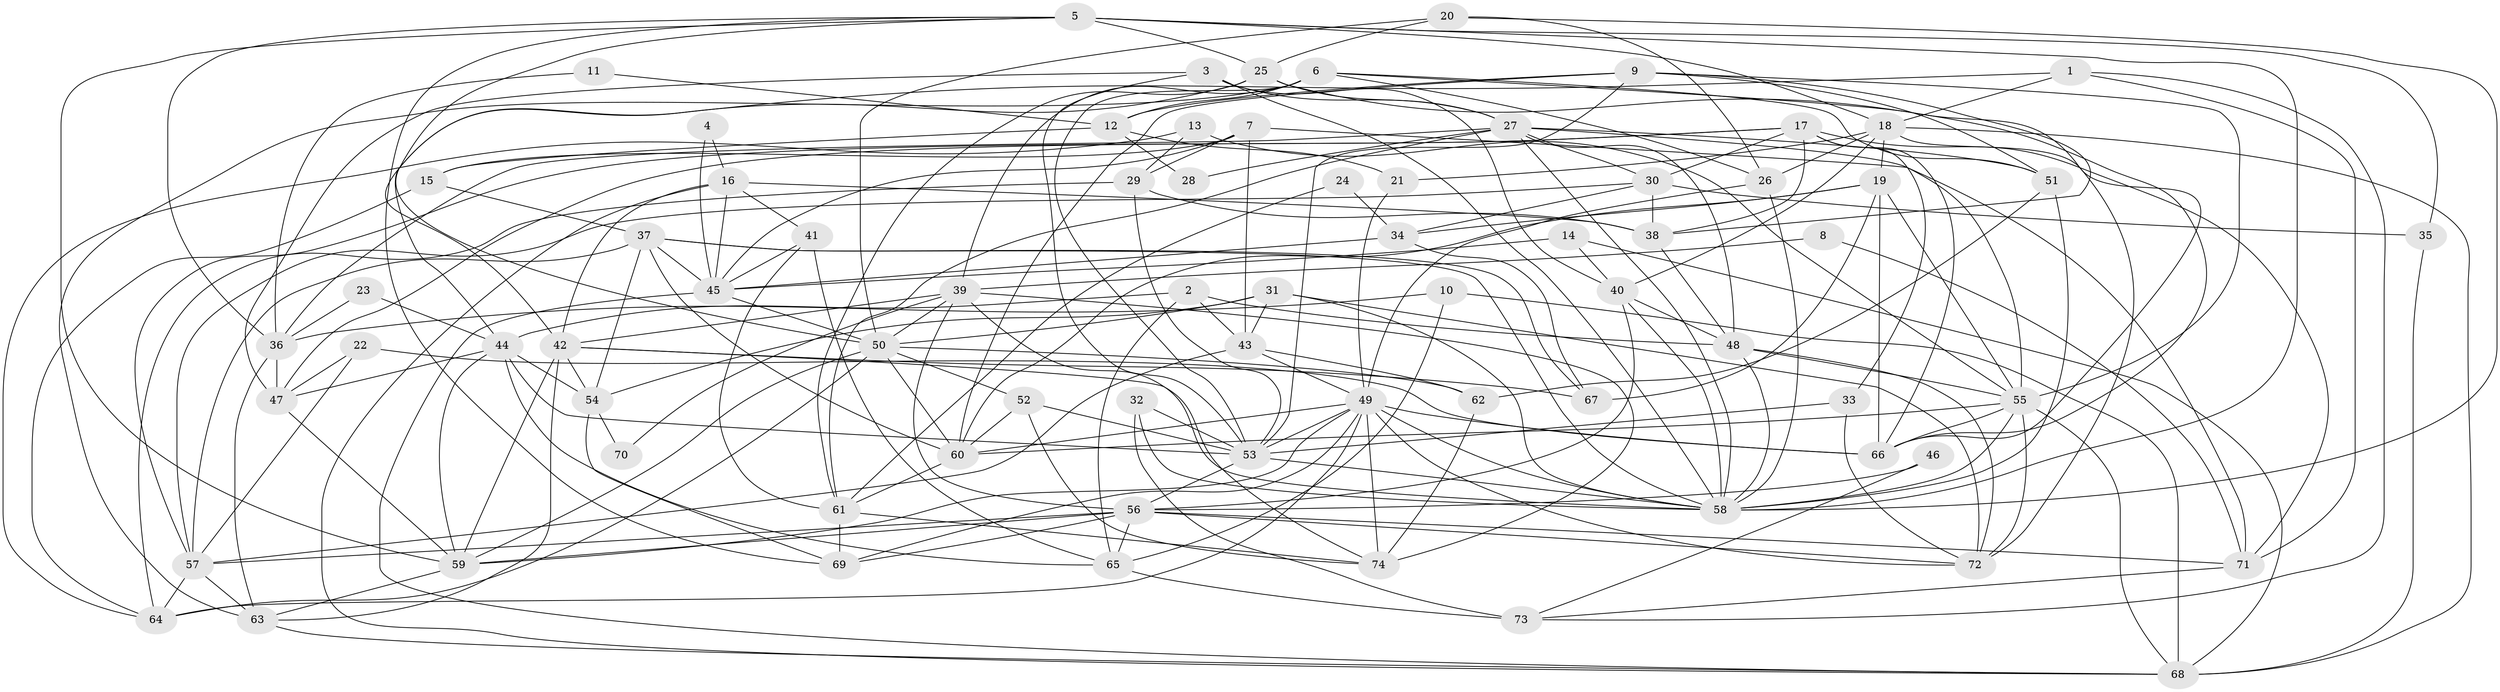 // original degree distribution, {5: 0.19727891156462585, 4: 0.272108843537415, 3: 0.25170068027210885, 7: 0.04081632653061224, 2: 0.14285714285714285, 6: 0.08163265306122448, 8: 0.013605442176870748}
// Generated by graph-tools (version 1.1) at 2025/50/03/09/25 03:50:03]
// undirected, 74 vertices, 214 edges
graph export_dot {
graph [start="1"]
  node [color=gray90,style=filled];
  1;
  2;
  3;
  4;
  5;
  6;
  7;
  8;
  9;
  10;
  11;
  12;
  13;
  14;
  15;
  16;
  17;
  18;
  19;
  20;
  21;
  22;
  23;
  24;
  25;
  26;
  27;
  28;
  29;
  30;
  31;
  32;
  33;
  34;
  35;
  36;
  37;
  38;
  39;
  40;
  41;
  42;
  43;
  44;
  45;
  46;
  47;
  48;
  49;
  50;
  51;
  52;
  53;
  54;
  55;
  56;
  57;
  58;
  59;
  60;
  61;
  62;
  63;
  64;
  65;
  66;
  67;
  68;
  69;
  70;
  71;
  72;
  73;
  74;
  1 -- 18 [weight=1.0];
  1 -- 44 [weight=1.0];
  1 -- 71 [weight=1.0];
  1 -- 73 [weight=1.0];
  2 -- 43 [weight=1.0];
  2 -- 44 [weight=1.0];
  2 -- 48 [weight=1.0];
  2 -- 65 [weight=1.0];
  3 -- 27 [weight=1.0];
  3 -- 40 [weight=1.0];
  3 -- 47 [weight=1.0];
  3 -- 53 [weight=1.0];
  3 -- 58 [weight=1.0];
  4 -- 16 [weight=1.0];
  4 -- 45 [weight=1.0];
  5 -- 18 [weight=1.0];
  5 -- 25 [weight=1.0];
  5 -- 35 [weight=1.0];
  5 -- 36 [weight=1.0];
  5 -- 50 [weight=1.0];
  5 -- 58 [weight=1.0];
  5 -- 59 [weight=1.0];
  5 -- 69 [weight=1.0];
  6 -- 12 [weight=1.0];
  6 -- 26 [weight=1.0];
  6 -- 39 [weight=1.0];
  6 -- 51 [weight=1.0];
  6 -- 53 [weight=1.0];
  6 -- 63 [weight=1.0];
  6 -- 66 [weight=1.0];
  7 -- 15 [weight=1.0];
  7 -- 29 [weight=1.0];
  7 -- 43 [weight=1.0];
  7 -- 45 [weight=1.0];
  7 -- 71 [weight=1.0];
  8 -- 39 [weight=1.0];
  8 -- 71 [weight=1.0];
  9 -- 12 [weight=1.0];
  9 -- 38 [weight=1.0];
  9 -- 51 [weight=1.0];
  9 -- 53 [weight=1.0];
  9 -- 55 [weight=1.0];
  9 -- 60 [weight=1.0];
  10 -- 36 [weight=1.0];
  10 -- 65 [weight=1.0];
  10 -- 68 [weight=1.0];
  11 -- 12 [weight=1.0];
  11 -- 36 [weight=1.0];
  12 -- 15 [weight=1.0];
  12 -- 21 [weight=1.0];
  12 -- 28 [weight=1.0];
  13 -- 29 [weight=1.0];
  13 -- 55 [weight=1.0];
  13 -- 64 [weight=1.0];
  14 -- 40 [weight=1.0];
  14 -- 45 [weight=1.0];
  14 -- 68 [weight=1.0];
  15 -- 37 [weight=1.0];
  15 -- 64 [weight=1.0];
  16 -- 38 [weight=1.0];
  16 -- 41 [weight=1.0];
  16 -- 42 [weight=1.0];
  16 -- 45 [weight=1.0];
  16 -- 68 [weight=1.0];
  17 -- 30 [weight=1.0];
  17 -- 33 [weight=1.0];
  17 -- 38 [weight=1.0];
  17 -- 47 [weight=1.0];
  17 -- 57 [weight=1.0];
  17 -- 66 [weight=1.0];
  17 -- 71 [weight=1.0];
  18 -- 19 [weight=1.0];
  18 -- 21 [weight=1.0];
  18 -- 26 [weight=1.0];
  18 -- 40 [weight=1.0];
  18 -- 68 [weight=2.0];
  18 -- 72 [weight=1.0];
  19 -- 34 [weight=1.0];
  19 -- 55 [weight=1.0];
  19 -- 60 [weight=1.0];
  19 -- 66 [weight=1.0];
  19 -- 67 [weight=1.0];
  20 -- 25 [weight=1.0];
  20 -- 26 [weight=1.0];
  20 -- 50 [weight=1.0];
  20 -- 58 [weight=1.0];
  21 -- 49 [weight=1.0];
  22 -- 47 [weight=1.0];
  22 -- 57 [weight=1.0];
  22 -- 66 [weight=1.0];
  23 -- 36 [weight=1.0];
  23 -- 44 [weight=1.0];
  24 -- 34 [weight=1.0];
  24 -- 61 [weight=1.0];
  25 -- 27 [weight=1.0];
  25 -- 42 [weight=1.0];
  25 -- 61 [weight=1.0];
  25 -- 66 [weight=1.0];
  26 -- 49 [weight=1.0];
  26 -- 58 [weight=1.0];
  27 -- 28 [weight=1.0];
  27 -- 30 [weight=1.0];
  27 -- 36 [weight=1.0];
  27 -- 48 [weight=1.0];
  27 -- 51 [weight=1.0];
  27 -- 55 [weight=1.0];
  27 -- 58 [weight=1.0];
  27 -- 61 [weight=1.0];
  29 -- 38 [weight=1.0];
  29 -- 53 [weight=1.0];
  29 -- 64 [weight=1.0];
  30 -- 34 [weight=1.0];
  30 -- 35 [weight=1.0];
  30 -- 38 [weight=1.0];
  30 -- 57 [weight=1.0];
  31 -- 43 [weight=1.0];
  31 -- 50 [weight=1.0];
  31 -- 54 [weight=1.0];
  31 -- 58 [weight=1.0];
  31 -- 72 [weight=1.0];
  32 -- 53 [weight=1.0];
  32 -- 58 [weight=1.0];
  32 -- 73 [weight=2.0];
  33 -- 53 [weight=1.0];
  33 -- 72 [weight=1.0];
  34 -- 45 [weight=1.0];
  34 -- 67 [weight=1.0];
  35 -- 68 [weight=1.0];
  36 -- 47 [weight=1.0];
  36 -- 63 [weight=1.0];
  37 -- 45 [weight=1.0];
  37 -- 54 [weight=1.0];
  37 -- 57 [weight=1.0];
  37 -- 58 [weight=1.0];
  37 -- 60 [weight=1.0];
  37 -- 67 [weight=1.0];
  38 -- 48 [weight=1.0];
  39 -- 42 [weight=1.0];
  39 -- 50 [weight=1.0];
  39 -- 56 [weight=1.0];
  39 -- 58 [weight=1.0];
  39 -- 70 [weight=1.0];
  39 -- 74 [weight=1.0];
  40 -- 48 [weight=1.0];
  40 -- 56 [weight=1.0];
  40 -- 58 [weight=1.0];
  41 -- 45 [weight=1.0];
  41 -- 61 [weight=1.0];
  41 -- 65 [weight=1.0];
  42 -- 54 [weight=1.0];
  42 -- 59 [weight=1.0];
  42 -- 63 [weight=1.0];
  42 -- 67 [weight=1.0];
  42 -- 74 [weight=1.0];
  43 -- 49 [weight=1.0];
  43 -- 57 [weight=1.0];
  43 -- 62 [weight=1.0];
  44 -- 47 [weight=1.0];
  44 -- 53 [weight=1.0];
  44 -- 54 [weight=1.0];
  44 -- 59 [weight=1.0];
  44 -- 65 [weight=1.0];
  45 -- 50 [weight=1.0];
  45 -- 68 [weight=1.0];
  46 -- 56 [weight=1.0];
  46 -- 73 [weight=1.0];
  47 -- 59 [weight=1.0];
  48 -- 55 [weight=1.0];
  48 -- 58 [weight=1.0];
  48 -- 72 [weight=1.0];
  49 -- 53 [weight=1.0];
  49 -- 58 [weight=1.0];
  49 -- 59 [weight=1.0];
  49 -- 60 [weight=1.0];
  49 -- 64 [weight=1.0];
  49 -- 66 [weight=1.0];
  49 -- 69 [weight=1.0];
  49 -- 72 [weight=1.0];
  49 -- 74 [weight=1.0];
  50 -- 52 [weight=1.0];
  50 -- 59 [weight=1.0];
  50 -- 60 [weight=1.0];
  50 -- 62 [weight=1.0];
  50 -- 64 [weight=1.0];
  51 -- 58 [weight=1.0];
  51 -- 62 [weight=1.0];
  52 -- 53 [weight=1.0];
  52 -- 60 [weight=1.0];
  52 -- 74 [weight=1.0];
  53 -- 56 [weight=1.0];
  53 -- 58 [weight=1.0];
  54 -- 69 [weight=1.0];
  54 -- 70 [weight=1.0];
  55 -- 58 [weight=1.0];
  55 -- 60 [weight=1.0];
  55 -- 66 [weight=1.0];
  55 -- 68 [weight=1.0];
  55 -- 72 [weight=1.0];
  56 -- 57 [weight=1.0];
  56 -- 59 [weight=1.0];
  56 -- 65 [weight=1.0];
  56 -- 69 [weight=1.0];
  56 -- 71 [weight=1.0];
  56 -- 72 [weight=1.0];
  57 -- 63 [weight=1.0];
  57 -- 64 [weight=1.0];
  59 -- 63 [weight=1.0];
  60 -- 61 [weight=1.0];
  61 -- 69 [weight=1.0];
  61 -- 74 [weight=1.0];
  62 -- 74 [weight=2.0];
  63 -- 68 [weight=1.0];
  65 -- 73 [weight=1.0];
  71 -- 73 [weight=1.0];
}
